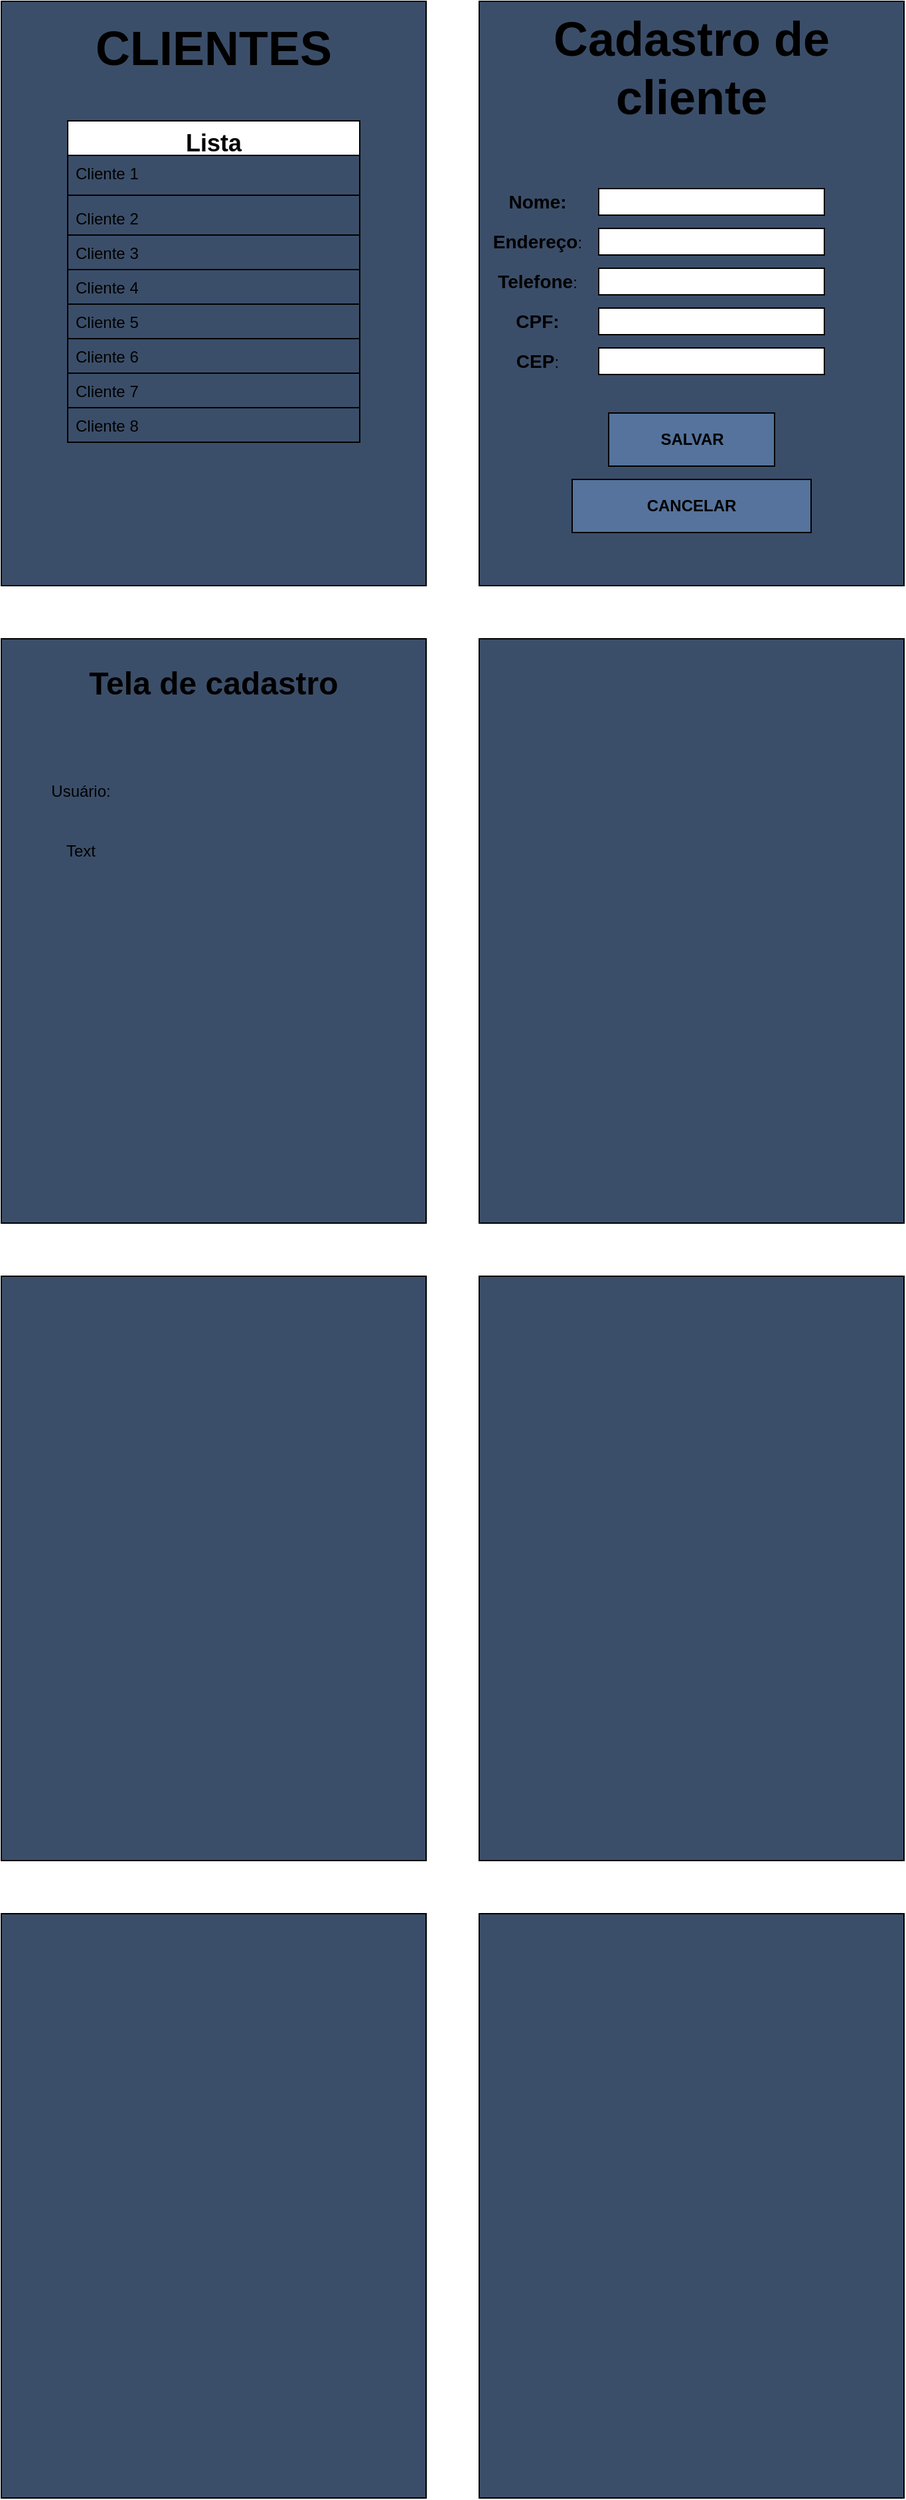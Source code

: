 <mxfile version="24.5.4" type="device">
  <diagram name="Página-1" id="b7vRnfmNPwcJmAKXDQ2H">
    <mxGraphModel dx="1434" dy="1951" grid="1" gridSize="10" guides="1" tooltips="1" connect="1" arrows="1" fold="1" page="1" pageScale="1" pageWidth="827" pageHeight="1169" math="0" shadow="0">
      <root>
        <mxCell id="0" />
        <mxCell id="1" parent="0" />
        <mxCell id="NZR4coUeiSKXBOyKVizu-1" value="" style="rounded=0;whiteSpace=wrap;html=1;fillColor=#3B4E69;" parent="1" vertex="1">
          <mxGeometry x="40" y="-640" width="320" height="440" as="geometry" />
        </mxCell>
        <mxCell id="2sQXUMzVQLG-kvF5_kpm-1" value="" style="rounded=0;whiteSpace=wrap;html=1;fillColor=#3B4E69;" vertex="1" parent="1">
          <mxGeometry x="40" y="-1120" width="320" height="440" as="geometry" />
        </mxCell>
        <mxCell id="2sQXUMzVQLG-kvF5_kpm-2" value="" style="rounded=0;whiteSpace=wrap;html=1;fillColor=#3B4E69;" vertex="1" parent="1">
          <mxGeometry x="400" y="-640" width="320" height="440" as="geometry" />
        </mxCell>
        <mxCell id="2sQXUMzVQLG-kvF5_kpm-3" value="" style="rounded=0;whiteSpace=wrap;html=1;fillColor=#3B4E69;" vertex="1" parent="1">
          <mxGeometry x="40" y="-160" width="320" height="440" as="geometry" />
        </mxCell>
        <mxCell id="2sQXUMzVQLG-kvF5_kpm-4" value="" style="rounded=0;whiteSpace=wrap;html=1;fillColor=#3B4E69;" vertex="1" parent="1">
          <mxGeometry x="400" y="-160" width="320" height="440" as="geometry" />
        </mxCell>
        <mxCell id="2sQXUMzVQLG-kvF5_kpm-5" value="" style="rounded=0;whiteSpace=wrap;html=1;fillColor=#3B4E69;" vertex="1" parent="1">
          <mxGeometry x="400" y="-1120" width="320" height="440" as="geometry" />
        </mxCell>
        <mxCell id="2sQXUMzVQLG-kvF5_kpm-6" value="" style="rounded=0;whiteSpace=wrap;html=1;fillColor=#3B4E69;" vertex="1" parent="1">
          <mxGeometry x="400" y="320" width="320" height="440" as="geometry" />
        </mxCell>
        <mxCell id="2sQXUMzVQLG-kvF5_kpm-7" value="" style="rounded=0;whiteSpace=wrap;html=1;fillColor=#3B4E69;" vertex="1" parent="1">
          <mxGeometry x="40" y="320" width="320" height="440" as="geometry" />
        </mxCell>
        <mxCell id="2sQXUMzVQLG-kvF5_kpm-8" value="&lt;font style=&quot;font-size: 36px;&quot;&gt;&lt;b&gt;CLIENTES&lt;/b&gt;&lt;/font&gt;" style="text;html=1;align=center;verticalAlign=middle;whiteSpace=wrap;rounded=0;" vertex="1" parent="1">
          <mxGeometry x="170" y="-1100" width="60" height="30" as="geometry" />
        </mxCell>
        <mxCell id="2sQXUMzVQLG-kvF5_kpm-15" value="&lt;font style=&quot;font-size: 18px;&quot;&gt;Lista&lt;/font&gt;" style="swimlane;fontStyle=1;align=center;verticalAlign=top;childLayout=stackLayout;horizontal=1;startSize=26;horizontalStack=0;resizeParent=1;resizeParentMax=0;resizeLast=0;collapsible=1;marginBottom=0;whiteSpace=wrap;html=1;" vertex="1" parent="1">
          <mxGeometry x="90" y="-1030" width="220" height="242" as="geometry" />
        </mxCell>
        <mxCell id="2sQXUMzVQLG-kvF5_kpm-16" value="Cliente 1" style="text;strokeColor=none;fillColor=none;align=left;verticalAlign=top;spacingLeft=4;spacingRight=4;overflow=hidden;rotatable=0;points=[[0,0.5],[1,0.5]];portConstraint=eastwest;whiteSpace=wrap;html=1;" vertex="1" parent="2sQXUMzVQLG-kvF5_kpm-15">
          <mxGeometry y="26" width="220" height="26" as="geometry" />
        </mxCell>
        <mxCell id="2sQXUMzVQLG-kvF5_kpm-17" value="" style="line;strokeWidth=1;fillColor=none;align=left;verticalAlign=middle;spacingTop=-1;spacingLeft=3;spacingRight=3;rotatable=0;labelPosition=right;points=[];portConstraint=eastwest;strokeColor=inherit;" vertex="1" parent="2sQXUMzVQLG-kvF5_kpm-15">
          <mxGeometry y="52" width="220" height="8" as="geometry" />
        </mxCell>
        <mxCell id="2sQXUMzVQLG-kvF5_kpm-18" value="Cliente 2" style="text;strokeColor=none;fillColor=none;align=left;verticalAlign=top;spacingLeft=4;spacingRight=4;overflow=hidden;rotatable=0;points=[[0,0.5],[1,0.5]];portConstraint=eastwest;whiteSpace=wrap;html=1;" vertex="1" parent="2sQXUMzVQLG-kvF5_kpm-15">
          <mxGeometry y="60" width="220" height="26" as="geometry" />
        </mxCell>
        <mxCell id="2sQXUMzVQLG-kvF5_kpm-19" value="Cliente 3" style="text;strokeColor=default;fillColor=none;align=left;verticalAlign=top;spacingLeft=4;spacingRight=4;overflow=hidden;rotatable=0;points=[[0,0.5],[1,0.5]];portConstraint=eastwest;whiteSpace=wrap;html=1;" vertex="1" parent="2sQXUMzVQLG-kvF5_kpm-15">
          <mxGeometry y="86" width="220" height="26" as="geometry" />
        </mxCell>
        <mxCell id="2sQXUMzVQLG-kvF5_kpm-20" value="Cliente 4" style="text;strokeColor=default;fillColor=none;align=left;verticalAlign=top;spacingLeft=4;spacingRight=4;overflow=hidden;rotatable=0;points=[[0,0.5],[1,0.5]];portConstraint=eastwest;whiteSpace=wrap;html=1;" vertex="1" parent="2sQXUMzVQLG-kvF5_kpm-15">
          <mxGeometry y="112" width="220" height="26" as="geometry" />
        </mxCell>
        <mxCell id="2sQXUMzVQLG-kvF5_kpm-21" value="Cliente 5" style="text;strokeColor=default;fillColor=none;align=left;verticalAlign=top;spacingLeft=4;spacingRight=4;overflow=hidden;rotatable=0;points=[[0,0.5],[1,0.5]];portConstraint=eastwest;whiteSpace=wrap;html=1;" vertex="1" parent="2sQXUMzVQLG-kvF5_kpm-15">
          <mxGeometry y="138" width="220" height="26" as="geometry" />
        </mxCell>
        <mxCell id="2sQXUMzVQLG-kvF5_kpm-22" value="Cliente 6" style="text;strokeColor=default;fillColor=none;align=left;verticalAlign=top;spacingLeft=4;spacingRight=4;overflow=hidden;rotatable=0;points=[[0,0.5],[1,0.5]];portConstraint=eastwest;whiteSpace=wrap;html=1;" vertex="1" parent="2sQXUMzVQLG-kvF5_kpm-15">
          <mxGeometry y="164" width="220" height="26" as="geometry" />
        </mxCell>
        <mxCell id="2sQXUMzVQLG-kvF5_kpm-23" value="Cliente 7" style="text;strokeColor=default;fillColor=none;align=left;verticalAlign=top;spacingLeft=4;spacingRight=4;overflow=hidden;rotatable=0;points=[[0,0.5],[1,0.5]];portConstraint=eastwest;whiteSpace=wrap;html=1;" vertex="1" parent="2sQXUMzVQLG-kvF5_kpm-15">
          <mxGeometry y="190" width="220" height="26" as="geometry" />
        </mxCell>
        <mxCell id="2sQXUMzVQLG-kvF5_kpm-24" value="Cliente 8" style="text;strokeColor=default;fillColor=none;align=left;verticalAlign=top;spacingLeft=4;spacingRight=4;overflow=hidden;rotatable=0;points=[[0,0.5],[1,0.5]];portConstraint=eastwest;whiteSpace=wrap;html=1;" vertex="1" parent="2sQXUMzVQLG-kvF5_kpm-15">
          <mxGeometry y="216" width="220" height="26" as="geometry" />
        </mxCell>
        <mxCell id="2sQXUMzVQLG-kvF5_kpm-25" value="&lt;font style=&quot;font-size: 36px;&quot;&gt;&lt;b&gt;Cadastro de cliente&lt;/b&gt;&lt;/font&gt;" style="text;html=1;align=center;verticalAlign=middle;whiteSpace=wrap;rounded=0;" vertex="1" parent="1">
          <mxGeometry x="425" y="-1110" width="270" height="80" as="geometry" />
        </mxCell>
        <mxCell id="2sQXUMzVQLG-kvF5_kpm-27" value="&lt;b&gt;&lt;font style=&quot;font-size: 14px;&quot;&gt;CPF:&lt;/font&gt;&lt;/b&gt;" style="text;html=1;align=center;verticalAlign=middle;whiteSpace=wrap;rounded=0;" vertex="1" parent="1">
          <mxGeometry x="414" y="-894" width="60" height="30" as="geometry" />
        </mxCell>
        <mxCell id="2sQXUMzVQLG-kvF5_kpm-28" value="&lt;b&gt;&lt;font style=&quot;font-size: 14px;&quot;&gt;CEP&lt;/font&gt;&lt;/b&gt;:" style="text;html=1;align=center;verticalAlign=middle;whiteSpace=wrap;rounded=0;" vertex="1" parent="1">
          <mxGeometry x="414" y="-864" width="60" height="30" as="geometry" />
        </mxCell>
        <mxCell id="2sQXUMzVQLG-kvF5_kpm-29" value="&lt;b&gt;&lt;font style=&quot;font-size: 14px;&quot;&gt;Telefone&lt;/font&gt;&lt;/b&gt;:" style="text;html=1;align=center;verticalAlign=middle;whiteSpace=wrap;rounded=0;" vertex="1" parent="1">
          <mxGeometry x="414" y="-924" width="60" height="30" as="geometry" />
        </mxCell>
        <mxCell id="2sQXUMzVQLG-kvF5_kpm-30" value="&lt;b&gt;&lt;font style=&quot;font-size: 14px;&quot;&gt;Endereço&lt;/font&gt;&lt;/b&gt;:" style="text;html=1;align=center;verticalAlign=middle;whiteSpace=wrap;rounded=0;" vertex="1" parent="1">
          <mxGeometry x="414" y="-954" width="60" height="30" as="geometry" />
        </mxCell>
        <mxCell id="2sQXUMzVQLG-kvF5_kpm-31" value="&lt;font style=&quot;font-size: 14px;&quot;&gt;&lt;b&gt;Nome:&lt;/b&gt;&lt;/font&gt;" style="text;html=1;align=center;verticalAlign=middle;whiteSpace=wrap;rounded=0;" vertex="1" parent="1">
          <mxGeometry x="414" y="-984" width="60" height="30" as="geometry" />
        </mxCell>
        <mxCell id="2sQXUMzVQLG-kvF5_kpm-32" style="edgeStyle=orthogonalEdgeStyle;rounded=0;orthogonalLoop=1;jettySize=auto;html=1;exitX=0.5;exitY=1;exitDx=0;exitDy=0;" edge="1" parent="1" source="2sQXUMzVQLG-kvF5_kpm-28" target="2sQXUMzVQLG-kvF5_kpm-28">
          <mxGeometry relative="1" as="geometry" />
        </mxCell>
        <mxCell id="2sQXUMzVQLG-kvF5_kpm-33" value="" style="rounded=0;whiteSpace=wrap;html=1;" vertex="1" parent="1">
          <mxGeometry x="490" y="-979" width="170" height="20" as="geometry" />
        </mxCell>
        <mxCell id="2sQXUMzVQLG-kvF5_kpm-34" value="" style="rounded=0;whiteSpace=wrap;html=1;" vertex="1" parent="1">
          <mxGeometry x="490" y="-979" width="170" height="20" as="geometry" />
        </mxCell>
        <mxCell id="2sQXUMzVQLG-kvF5_kpm-35" value="" style="rounded=0;whiteSpace=wrap;html=1;" vertex="1" parent="1">
          <mxGeometry x="490" y="-949" width="170" height="20" as="geometry" />
        </mxCell>
        <mxCell id="2sQXUMzVQLG-kvF5_kpm-37" value="" style="rounded=0;whiteSpace=wrap;html=1;" vertex="1" parent="1">
          <mxGeometry x="490" y="-919" width="170" height="20" as="geometry" />
        </mxCell>
        <mxCell id="2sQXUMzVQLG-kvF5_kpm-38" value="" style="rounded=0;whiteSpace=wrap;html=1;" vertex="1" parent="1">
          <mxGeometry x="490" y="-889" width="170" height="20" as="geometry" />
        </mxCell>
        <mxCell id="2sQXUMzVQLG-kvF5_kpm-39" value="" style="rounded=0;whiteSpace=wrap;html=1;" vertex="1" parent="1">
          <mxGeometry x="490" y="-859" width="170" height="20" as="geometry" />
        </mxCell>
        <mxCell id="2sQXUMzVQLG-kvF5_kpm-41" value="&lt;b&gt;SALVAR&lt;/b&gt;" style="rounded=0;whiteSpace=wrap;html=1;fillColor=#55739C;" vertex="1" parent="1">
          <mxGeometry x="497.5" y="-810" width="125" height="40" as="geometry" />
        </mxCell>
        <mxCell id="2sQXUMzVQLG-kvF5_kpm-42" value="&lt;b&gt;CANCELAR&lt;/b&gt;" style="rounded=0;whiteSpace=wrap;html=1;fillColor=#55739C;" vertex="1" parent="1">
          <mxGeometry x="470" y="-760" width="180" height="40" as="geometry" />
        </mxCell>
        <mxCell id="2sQXUMzVQLG-kvF5_kpm-44" value="&lt;b&gt;&lt;font style=&quot;font-size: 24px;&quot;&gt;Tela de cadastro&lt;/font&gt;&lt;/b&gt;" style="text;html=1;align=center;verticalAlign=middle;whiteSpace=wrap;rounded=0;" vertex="1" parent="1">
          <mxGeometry x="100" y="-628" width="200" height="44" as="geometry" />
        </mxCell>
        <mxCell id="2sQXUMzVQLG-kvF5_kpm-45" value="Usuário:" style="text;html=1;align=center;verticalAlign=middle;whiteSpace=wrap;rounded=0;" vertex="1" parent="1">
          <mxGeometry x="70" y="-540" width="60" height="30" as="geometry" />
        </mxCell>
        <mxCell id="2sQXUMzVQLG-kvF5_kpm-46" value="Text" style="text;html=1;align=center;verticalAlign=middle;whiteSpace=wrap;rounded=0;" vertex="1" parent="1">
          <mxGeometry x="70" y="-490" width="60" height="20" as="geometry" />
        </mxCell>
      </root>
    </mxGraphModel>
  </diagram>
</mxfile>
